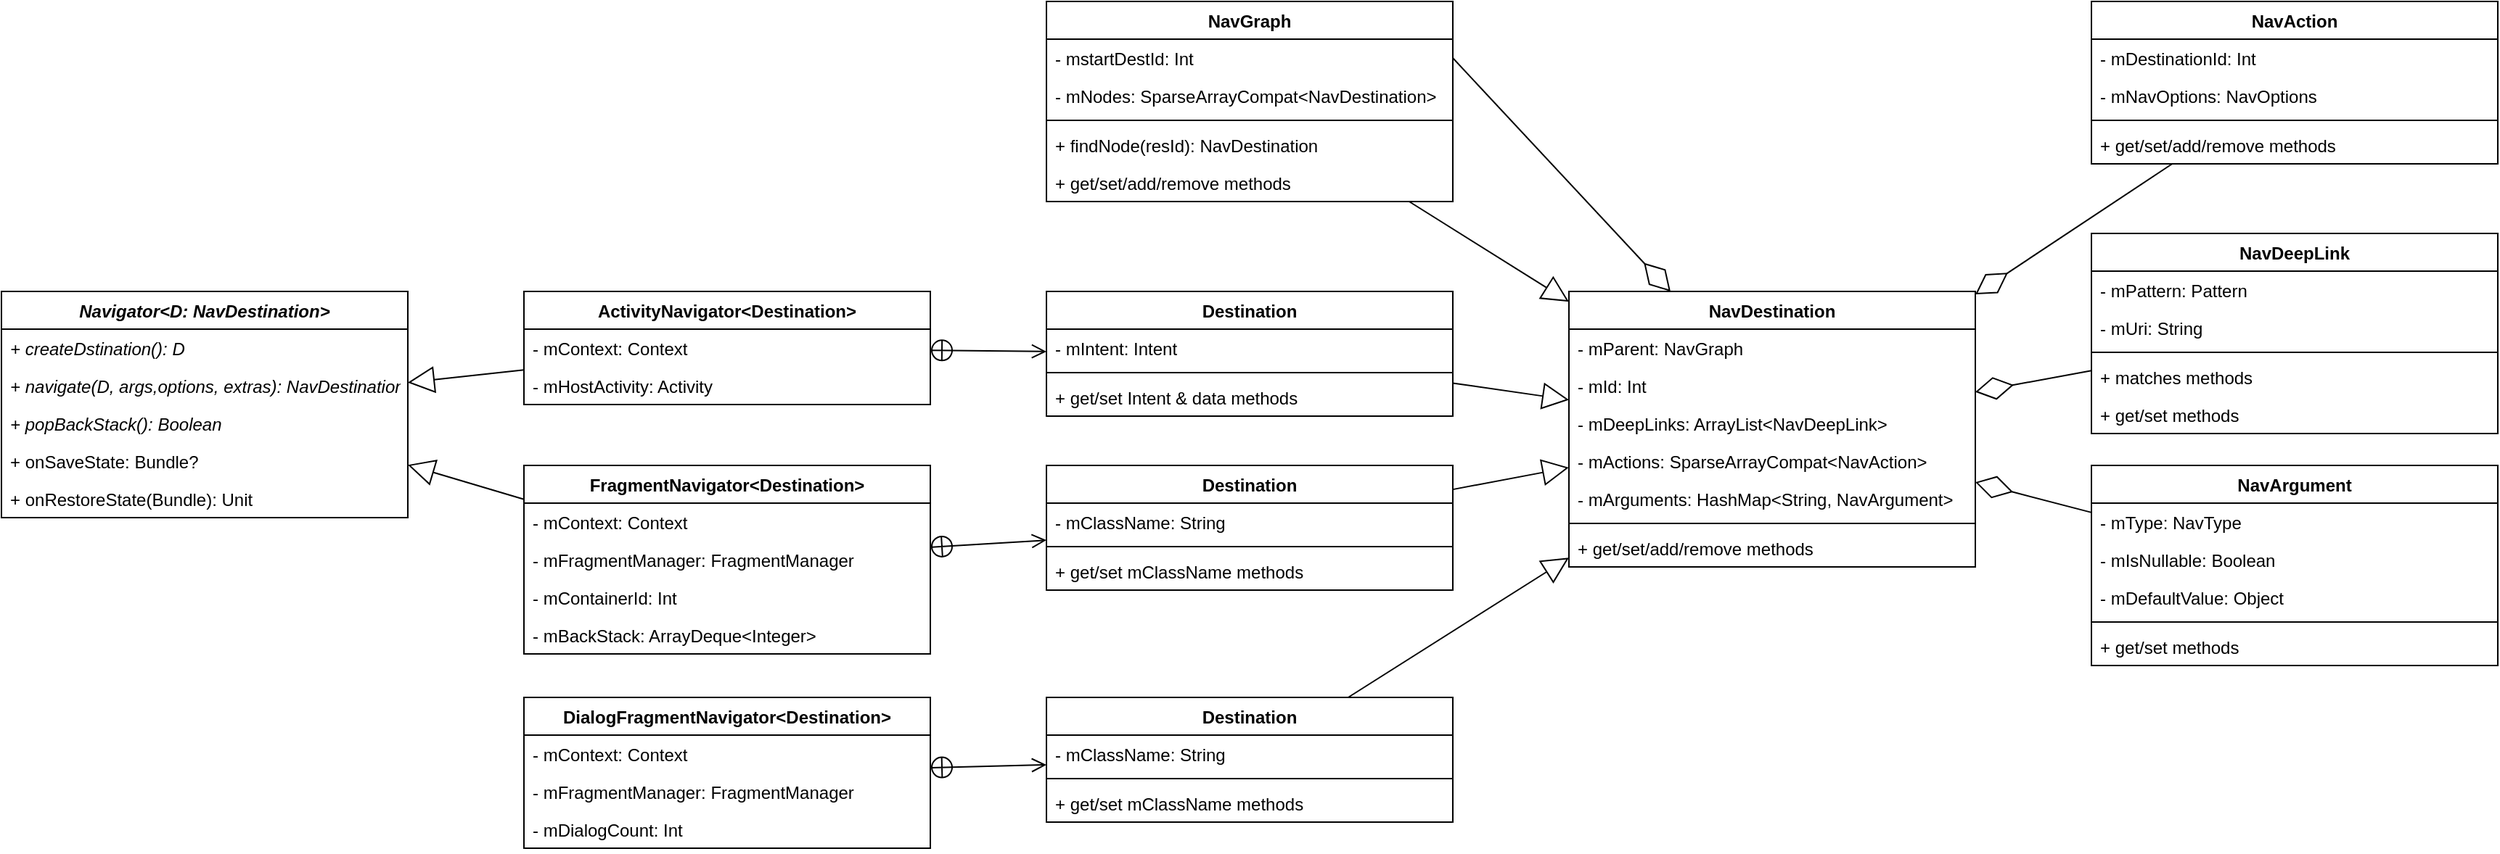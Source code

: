 <mxfile version="14.4.4" type="github">
  <diagram id="bh-Pxqdk4Ljvt1bB7uKd" name="Page-1">
    <mxGraphModel dx="2858" dy="1089" grid="1" gridSize="10" guides="1" tooltips="1" connect="1" arrows="1" fold="1" page="1" pageScale="1" pageWidth="827" pageHeight="1169" math="0" shadow="0">
      <root>
        <mxCell id="0" />
        <mxCell id="1" parent="0" />
        <mxCell id="RQDpVaPz5adSl1PNM09l-1" value="NavDestination" style="swimlane;fontStyle=1;align=center;verticalAlign=top;childLayout=stackLayout;horizontal=1;startSize=26;horizontalStack=0;resizeParent=1;resizeParentMax=0;resizeLast=0;collapsible=1;marginBottom=0;" vertex="1" parent="1">
          <mxGeometry x="800" y="400" width="280" height="190" as="geometry" />
        </mxCell>
        <mxCell id="RQDpVaPz5adSl1PNM09l-2" value="- mParent: NavGraph" style="text;strokeColor=none;fillColor=none;align=left;verticalAlign=top;spacingLeft=4;spacingRight=4;overflow=hidden;rotatable=0;points=[[0,0.5],[1,0.5]];portConstraint=eastwest;" vertex="1" parent="RQDpVaPz5adSl1PNM09l-1">
          <mxGeometry y="26" width="280" height="26" as="geometry" />
        </mxCell>
        <mxCell id="RQDpVaPz5adSl1PNM09l-5" value="- mId: Int" style="text;strokeColor=none;fillColor=none;align=left;verticalAlign=top;spacingLeft=4;spacingRight=4;overflow=hidden;rotatable=0;points=[[0,0.5],[1,0.5]];portConstraint=eastwest;" vertex="1" parent="RQDpVaPz5adSl1PNM09l-1">
          <mxGeometry y="52" width="280" height="26" as="geometry" />
        </mxCell>
        <mxCell id="RQDpVaPz5adSl1PNM09l-6" value="- mDeepLinks: ArrayList&lt;NavDeepLink&gt;" style="text;strokeColor=none;fillColor=none;align=left;verticalAlign=top;spacingLeft=4;spacingRight=4;overflow=hidden;rotatable=0;points=[[0,0.5],[1,0.5]];portConstraint=eastwest;" vertex="1" parent="RQDpVaPz5adSl1PNM09l-1">
          <mxGeometry y="78" width="280" height="26" as="geometry" />
        </mxCell>
        <mxCell id="RQDpVaPz5adSl1PNM09l-7" value="- mActions: SparseArrayCompat&lt;NavAction&gt;" style="text;strokeColor=none;fillColor=none;align=left;verticalAlign=top;spacingLeft=4;spacingRight=4;overflow=hidden;rotatable=0;points=[[0,0.5],[1,0.5]];portConstraint=eastwest;" vertex="1" parent="RQDpVaPz5adSl1PNM09l-1">
          <mxGeometry y="104" width="280" height="26" as="geometry" />
        </mxCell>
        <mxCell id="RQDpVaPz5adSl1PNM09l-8" value="- mArguments: HashMap&lt;String, NavArgument&gt;" style="text;strokeColor=none;fillColor=none;align=left;verticalAlign=top;spacingLeft=4;spacingRight=4;overflow=hidden;rotatable=0;points=[[0,0.5],[1,0.5]];portConstraint=eastwest;" vertex="1" parent="RQDpVaPz5adSl1PNM09l-1">
          <mxGeometry y="130" width="280" height="26" as="geometry" />
        </mxCell>
        <mxCell id="RQDpVaPz5adSl1PNM09l-3" value="" style="line;strokeWidth=1;fillColor=none;align=left;verticalAlign=middle;spacingTop=-1;spacingLeft=3;spacingRight=3;rotatable=0;labelPosition=right;points=[];portConstraint=eastwest;" vertex="1" parent="RQDpVaPz5adSl1PNM09l-1">
          <mxGeometry y="156" width="280" height="8" as="geometry" />
        </mxCell>
        <mxCell id="RQDpVaPz5adSl1PNM09l-4" value="+ get/set/add/remove methods" style="text;strokeColor=none;fillColor=none;align=left;verticalAlign=top;spacingLeft=4;spacingRight=4;overflow=hidden;rotatable=0;points=[[0,0.5],[1,0.5]];portConstraint=eastwest;" vertex="1" parent="RQDpVaPz5adSl1PNM09l-1">
          <mxGeometry y="164" width="280" height="26" as="geometry" />
        </mxCell>
        <mxCell id="RQDpVaPz5adSl1PNM09l-9" value="Navigator&lt;D: NavDestination&gt;" style="swimlane;fontStyle=3;align=center;verticalAlign=top;childLayout=stackLayout;horizontal=1;startSize=26;horizontalStack=0;resizeParent=1;resizeParentMax=0;resizeLast=0;collapsible=1;marginBottom=0;" vertex="1" parent="1">
          <mxGeometry x="-280" y="400" width="280" height="156" as="geometry" />
        </mxCell>
        <mxCell id="RQDpVaPz5adSl1PNM09l-10" value="+ createDstination(): D" style="text;strokeColor=none;fillColor=none;align=left;verticalAlign=top;spacingLeft=4;spacingRight=4;overflow=hidden;rotatable=0;points=[[0,0.5],[1,0.5]];portConstraint=eastwest;fontStyle=2" vertex="1" parent="RQDpVaPz5adSl1PNM09l-9">
          <mxGeometry y="26" width="280" height="26" as="geometry" />
        </mxCell>
        <mxCell id="RQDpVaPz5adSl1PNM09l-11" value="+ navigate(D, args,options, extras): NavDestination?" style="text;strokeColor=none;fillColor=none;align=left;verticalAlign=top;spacingLeft=4;spacingRight=4;overflow=hidden;rotatable=0;points=[[0,0.5],[1,0.5]];portConstraint=eastwest;fontStyle=2" vertex="1" parent="RQDpVaPz5adSl1PNM09l-9">
          <mxGeometry y="52" width="280" height="26" as="geometry" />
        </mxCell>
        <mxCell id="RQDpVaPz5adSl1PNM09l-12" value="+ popBackStack(): Boolean" style="text;strokeColor=none;fillColor=none;align=left;verticalAlign=top;spacingLeft=4;spacingRight=4;overflow=hidden;rotatable=0;points=[[0,0.5],[1,0.5]];portConstraint=eastwest;fontStyle=2" vertex="1" parent="RQDpVaPz5adSl1PNM09l-9">
          <mxGeometry y="78" width="280" height="26" as="geometry" />
        </mxCell>
        <mxCell id="RQDpVaPz5adSl1PNM09l-13" value="+ onSaveState: Bundle?" style="text;strokeColor=none;fillColor=none;align=left;verticalAlign=top;spacingLeft=4;spacingRight=4;overflow=hidden;rotatable=0;points=[[0,0.5],[1,0.5]];portConstraint=eastwest;" vertex="1" parent="RQDpVaPz5adSl1PNM09l-9">
          <mxGeometry y="104" width="280" height="26" as="geometry" />
        </mxCell>
        <mxCell id="RQDpVaPz5adSl1PNM09l-14" value="+ onRestoreState(Bundle): Unit" style="text;strokeColor=none;fillColor=none;align=left;verticalAlign=top;spacingLeft=4;spacingRight=4;overflow=hidden;rotatable=0;points=[[0,0.5],[1,0.5]];portConstraint=eastwest;" vertex="1" parent="RQDpVaPz5adSl1PNM09l-9">
          <mxGeometry y="130" width="280" height="26" as="geometry" />
        </mxCell>
        <mxCell id="RQDpVaPz5adSl1PNM09l-23" value="NavGraph" style="swimlane;fontStyle=1;align=center;verticalAlign=top;childLayout=stackLayout;horizontal=1;startSize=26;horizontalStack=0;resizeParent=1;resizeParentMax=0;resizeLast=0;collapsible=1;marginBottom=0;" vertex="1" parent="1">
          <mxGeometry x="440" y="200" width="280" height="138" as="geometry" />
        </mxCell>
        <mxCell id="RQDpVaPz5adSl1PNM09l-24" value="- mstartDestId: Int" style="text;strokeColor=none;fillColor=none;align=left;verticalAlign=top;spacingLeft=4;spacingRight=4;overflow=hidden;rotatable=0;points=[[0,0.5],[1,0.5]];portConstraint=eastwest;" vertex="1" parent="RQDpVaPz5adSl1PNM09l-23">
          <mxGeometry y="26" width="280" height="26" as="geometry" />
        </mxCell>
        <mxCell id="RQDpVaPz5adSl1PNM09l-25" value="- mNodes: SparseArrayCompat&lt;NavDestination&gt;" style="text;strokeColor=none;fillColor=none;align=left;verticalAlign=top;spacingLeft=4;spacingRight=4;overflow=hidden;rotatable=0;points=[[0,0.5],[1,0.5]];portConstraint=eastwest;" vertex="1" parent="RQDpVaPz5adSl1PNM09l-23">
          <mxGeometry y="52" width="280" height="26" as="geometry" />
        </mxCell>
        <mxCell id="RQDpVaPz5adSl1PNM09l-29" value="" style="line;strokeWidth=1;fillColor=none;align=left;verticalAlign=middle;spacingTop=-1;spacingLeft=3;spacingRight=3;rotatable=0;labelPosition=right;points=[];portConstraint=eastwest;" vertex="1" parent="RQDpVaPz5adSl1PNM09l-23">
          <mxGeometry y="78" width="280" height="8" as="geometry" />
        </mxCell>
        <mxCell id="RQDpVaPz5adSl1PNM09l-31" value="+ findNode(resId): NavDestination" style="text;strokeColor=none;fillColor=none;align=left;verticalAlign=top;spacingLeft=4;spacingRight=4;overflow=hidden;rotatable=0;points=[[0,0.5],[1,0.5]];portConstraint=eastwest;" vertex="1" parent="RQDpVaPz5adSl1PNM09l-23">
          <mxGeometry y="86" width="280" height="26" as="geometry" />
        </mxCell>
        <mxCell id="RQDpVaPz5adSl1PNM09l-30" value="+ get/set/add/remove methods" style="text;strokeColor=none;fillColor=none;align=left;verticalAlign=top;spacingLeft=4;spacingRight=4;overflow=hidden;rotatable=0;points=[[0,0.5],[1,0.5]];portConstraint=eastwest;" vertex="1" parent="RQDpVaPz5adSl1PNM09l-23">
          <mxGeometry y="112" width="280" height="26" as="geometry" />
        </mxCell>
        <mxCell id="RQDpVaPz5adSl1PNM09l-34" value="ActivityNavigator&lt;Destination&gt;" style="swimlane;fontStyle=1;align=center;verticalAlign=top;childLayout=stackLayout;horizontal=1;startSize=26;horizontalStack=0;resizeParent=1;resizeParentMax=0;resizeLast=0;collapsible=1;marginBottom=0;" vertex="1" parent="1">
          <mxGeometry x="80" y="400" width="280" height="78" as="geometry" />
        </mxCell>
        <mxCell id="RQDpVaPz5adSl1PNM09l-35" value="- mContext: Context" style="text;strokeColor=none;fillColor=none;align=left;verticalAlign=top;spacingLeft=4;spacingRight=4;overflow=hidden;rotatable=0;points=[[0,0.5],[1,0.5]];portConstraint=eastwest;fontStyle=0" vertex="1" parent="RQDpVaPz5adSl1PNM09l-34">
          <mxGeometry y="26" width="280" height="26" as="geometry" />
        </mxCell>
        <mxCell id="RQDpVaPz5adSl1PNM09l-36" value="- mHostActivity: Activity" style="text;strokeColor=none;fillColor=none;align=left;verticalAlign=top;spacingLeft=4;spacingRight=4;overflow=hidden;rotatable=0;points=[[0,0.5],[1,0.5]];portConstraint=eastwest;fontStyle=0" vertex="1" parent="RQDpVaPz5adSl1PNM09l-34">
          <mxGeometry y="52" width="280" height="26" as="geometry" />
        </mxCell>
        <mxCell id="RQDpVaPz5adSl1PNM09l-40" value="Destination" style="swimlane;fontStyle=1;align=center;verticalAlign=top;childLayout=stackLayout;horizontal=1;startSize=26;horizontalStack=0;resizeParent=1;resizeParentMax=0;resizeLast=0;collapsible=1;marginBottom=0;" vertex="1" parent="1">
          <mxGeometry x="440" y="400" width="280" height="86" as="geometry" />
        </mxCell>
        <mxCell id="RQDpVaPz5adSl1PNM09l-41" value="- mIntent: Intent" style="text;strokeColor=none;fillColor=none;align=left;verticalAlign=top;spacingLeft=4;spacingRight=4;overflow=hidden;rotatable=0;points=[[0,0.5],[1,0.5]];portConstraint=eastwest;fontStyle=0" vertex="1" parent="RQDpVaPz5adSl1PNM09l-40">
          <mxGeometry y="26" width="280" height="26" as="geometry" />
        </mxCell>
        <mxCell id="RQDpVaPz5adSl1PNM09l-45" value="" style="line;strokeWidth=1;fillColor=none;align=left;verticalAlign=middle;spacingTop=-1;spacingLeft=3;spacingRight=3;rotatable=0;labelPosition=right;points=[];portConstraint=eastwest;" vertex="1" parent="RQDpVaPz5adSl1PNM09l-40">
          <mxGeometry y="52" width="280" height="8" as="geometry" />
        </mxCell>
        <mxCell id="RQDpVaPz5adSl1PNM09l-46" value="+ get/set Intent &amp; data methods" style="text;strokeColor=none;fillColor=none;align=left;verticalAlign=top;spacingLeft=4;spacingRight=4;overflow=hidden;rotatable=0;points=[[0,0.5],[1,0.5]];portConstraint=eastwest;" vertex="1" parent="RQDpVaPz5adSl1PNM09l-40">
          <mxGeometry y="60" width="280" height="26" as="geometry" />
        </mxCell>
        <mxCell id="RQDpVaPz5adSl1PNM09l-43" value="" style="endArrow=open;startArrow=circlePlus;endFill=0;startFill=0;endSize=8;html=1;" edge="1" parent="1" source="RQDpVaPz5adSl1PNM09l-34" target="RQDpVaPz5adSl1PNM09l-40">
          <mxGeometry width="160" relative="1" as="geometry">
            <mxPoint x="170" y="660" as="sourcePoint" />
            <mxPoint x="330" y="660" as="targetPoint" />
          </mxGeometry>
        </mxCell>
        <mxCell id="RQDpVaPz5adSl1PNM09l-44" value="" style="endArrow=block;endSize=16;endFill=0;html=1;" edge="1" parent="1" source="RQDpVaPz5adSl1PNM09l-40" target="RQDpVaPz5adSl1PNM09l-1">
          <mxGeometry width="160" relative="1" as="geometry">
            <mxPoint x="460" y="590" as="sourcePoint" />
            <mxPoint x="620" y="590" as="targetPoint" />
          </mxGeometry>
        </mxCell>
        <mxCell id="RQDpVaPz5adSl1PNM09l-48" value="" style="endArrow=block;endSize=16;endFill=0;html=1;" edge="1" parent="1" source="RQDpVaPz5adSl1PNM09l-34" target="RQDpVaPz5adSl1PNM09l-9">
          <mxGeometry width="160" relative="1" as="geometry">
            <mxPoint x="-80" y="660" as="sourcePoint" />
            <mxPoint x="80" y="660" as="targetPoint" />
          </mxGeometry>
        </mxCell>
        <mxCell id="RQDpVaPz5adSl1PNM09l-49" value="" style="endArrow=block;endSize=16;endFill=0;html=1;" edge="1" parent="1" source="RQDpVaPz5adSl1PNM09l-23" target="RQDpVaPz5adSl1PNM09l-1">
          <mxGeometry width="160" relative="1" as="geometry">
            <mxPoint x="460" y="590" as="sourcePoint" />
            <mxPoint x="620" y="590" as="targetPoint" />
          </mxGeometry>
        </mxCell>
        <mxCell id="RQDpVaPz5adSl1PNM09l-51" value="FragmentNavigator&lt;Destination&gt;" style="swimlane;fontStyle=1;align=center;verticalAlign=top;childLayout=stackLayout;horizontal=1;startSize=26;horizontalStack=0;resizeParent=1;resizeParentMax=0;resizeLast=0;collapsible=1;marginBottom=0;" vertex="1" parent="1">
          <mxGeometry x="80" y="520" width="280" height="130" as="geometry" />
        </mxCell>
        <mxCell id="RQDpVaPz5adSl1PNM09l-52" value="- mContext: Context" style="text;strokeColor=none;fillColor=none;align=left;verticalAlign=top;spacingLeft=4;spacingRight=4;overflow=hidden;rotatable=0;points=[[0,0.5],[1,0.5]];portConstraint=eastwest;fontStyle=0" vertex="1" parent="RQDpVaPz5adSl1PNM09l-51">
          <mxGeometry y="26" width="280" height="26" as="geometry" />
        </mxCell>
        <mxCell id="RQDpVaPz5adSl1PNM09l-53" value="- mFragmentManager: FragmentManager" style="text;strokeColor=none;fillColor=none;align=left;verticalAlign=top;spacingLeft=4;spacingRight=4;overflow=hidden;rotatable=0;points=[[0,0.5],[1,0.5]];portConstraint=eastwest;fontStyle=0" vertex="1" parent="RQDpVaPz5adSl1PNM09l-51">
          <mxGeometry y="52" width="280" height="26" as="geometry" />
        </mxCell>
        <mxCell id="RQDpVaPz5adSl1PNM09l-54" value="- mContainerId: Int" style="text;strokeColor=none;fillColor=none;align=left;verticalAlign=top;spacingLeft=4;spacingRight=4;overflow=hidden;rotatable=0;points=[[0,0.5],[1,0.5]];portConstraint=eastwest;fontStyle=0" vertex="1" parent="RQDpVaPz5adSl1PNM09l-51">
          <mxGeometry y="78" width="280" height="26" as="geometry" />
        </mxCell>
        <mxCell id="RQDpVaPz5adSl1PNM09l-55" value="- mBackStack: ArrayDeque&lt;Integer&gt;" style="text;strokeColor=none;fillColor=none;align=left;verticalAlign=top;spacingLeft=4;spacingRight=4;overflow=hidden;rotatable=0;points=[[0,0.5],[1,0.5]];portConstraint=eastwest;fontStyle=0" vertex="1" parent="RQDpVaPz5adSl1PNM09l-51">
          <mxGeometry y="104" width="280" height="26" as="geometry" />
        </mxCell>
        <mxCell id="RQDpVaPz5adSl1PNM09l-56" value="" style="endArrow=block;endSize=16;endFill=0;html=1;" edge="1" parent="1" source="RQDpVaPz5adSl1PNM09l-51" target="RQDpVaPz5adSl1PNM09l-9">
          <mxGeometry width="160" relative="1" as="geometry">
            <mxPoint x="-80" y="660" as="sourcePoint" />
            <mxPoint x="80" y="660" as="targetPoint" />
          </mxGeometry>
        </mxCell>
        <mxCell id="RQDpVaPz5adSl1PNM09l-58" value="Destination" style="swimlane;fontStyle=1;align=center;verticalAlign=top;childLayout=stackLayout;horizontal=1;startSize=26;horizontalStack=0;resizeParent=1;resizeParentMax=0;resizeLast=0;collapsible=1;marginBottom=0;" vertex="1" parent="1">
          <mxGeometry x="440" y="520" width="280" height="86" as="geometry" />
        </mxCell>
        <mxCell id="RQDpVaPz5adSl1PNM09l-59" value="- mClassName: String" style="text;strokeColor=none;fillColor=none;align=left;verticalAlign=top;spacingLeft=4;spacingRight=4;overflow=hidden;rotatable=0;points=[[0,0.5],[1,0.5]];portConstraint=eastwest;fontStyle=0" vertex="1" parent="RQDpVaPz5adSl1PNM09l-58">
          <mxGeometry y="26" width="280" height="26" as="geometry" />
        </mxCell>
        <mxCell id="RQDpVaPz5adSl1PNM09l-60" value="" style="line;strokeWidth=1;fillColor=none;align=left;verticalAlign=middle;spacingTop=-1;spacingLeft=3;spacingRight=3;rotatable=0;labelPosition=right;points=[];portConstraint=eastwest;" vertex="1" parent="RQDpVaPz5adSl1PNM09l-58">
          <mxGeometry y="52" width="280" height="8" as="geometry" />
        </mxCell>
        <mxCell id="RQDpVaPz5adSl1PNM09l-61" value="+ get/set mClassName methods" style="text;strokeColor=none;fillColor=none;align=left;verticalAlign=top;spacingLeft=4;spacingRight=4;overflow=hidden;rotatable=0;points=[[0,0.5],[1,0.5]];portConstraint=eastwest;" vertex="1" parent="RQDpVaPz5adSl1PNM09l-58">
          <mxGeometry y="60" width="280" height="26" as="geometry" />
        </mxCell>
        <mxCell id="RQDpVaPz5adSl1PNM09l-62" value="" style="endArrow=open;startArrow=circlePlus;endFill=0;startFill=0;endSize=8;html=1;" edge="1" parent="1" source="RQDpVaPz5adSl1PNM09l-51" target="RQDpVaPz5adSl1PNM09l-58">
          <mxGeometry width="160" relative="1" as="geometry">
            <mxPoint x="170" y="660" as="sourcePoint" />
            <mxPoint x="330" y="660" as="targetPoint" />
          </mxGeometry>
        </mxCell>
        <mxCell id="RQDpVaPz5adSl1PNM09l-63" value="" style="endArrow=block;endSize=16;endFill=0;html=1;" edge="1" parent="1" source="RQDpVaPz5adSl1PNM09l-58" target="RQDpVaPz5adSl1PNM09l-1">
          <mxGeometry width="160" relative="1" as="geometry">
            <mxPoint x="460" y="590" as="sourcePoint" />
            <mxPoint x="620" y="590" as="targetPoint" />
          </mxGeometry>
        </mxCell>
        <mxCell id="RQDpVaPz5adSl1PNM09l-64" value="DialogFragmentNavigator&lt;Destination&gt;" style="swimlane;fontStyle=1;align=center;verticalAlign=top;childLayout=stackLayout;horizontal=1;startSize=26;horizontalStack=0;resizeParent=1;resizeParentMax=0;resizeLast=0;collapsible=1;marginBottom=0;" vertex="1" parent="1">
          <mxGeometry x="80" y="680" width="280" height="104" as="geometry" />
        </mxCell>
        <mxCell id="RQDpVaPz5adSl1PNM09l-65" value="- mContext: Context" style="text;strokeColor=none;fillColor=none;align=left;verticalAlign=top;spacingLeft=4;spacingRight=4;overflow=hidden;rotatable=0;points=[[0,0.5],[1,0.5]];portConstraint=eastwest;fontStyle=0" vertex="1" parent="RQDpVaPz5adSl1PNM09l-64">
          <mxGeometry y="26" width="280" height="26" as="geometry" />
        </mxCell>
        <mxCell id="RQDpVaPz5adSl1PNM09l-66" value="- mFragmentManager: FragmentManager" style="text;strokeColor=none;fillColor=none;align=left;verticalAlign=top;spacingLeft=4;spacingRight=4;overflow=hidden;rotatable=0;points=[[0,0.5],[1,0.5]];portConstraint=eastwest;fontStyle=0" vertex="1" parent="RQDpVaPz5adSl1PNM09l-64">
          <mxGeometry y="52" width="280" height="26" as="geometry" />
        </mxCell>
        <mxCell id="RQDpVaPz5adSl1PNM09l-67" value="- mDialogCount: Int" style="text;strokeColor=none;fillColor=none;align=left;verticalAlign=top;spacingLeft=4;spacingRight=4;overflow=hidden;rotatable=0;points=[[0,0.5],[1,0.5]];portConstraint=eastwest;fontStyle=0" vertex="1" parent="RQDpVaPz5adSl1PNM09l-64">
          <mxGeometry y="78" width="280" height="26" as="geometry" />
        </mxCell>
        <mxCell id="RQDpVaPz5adSl1PNM09l-70" value="Destination" style="swimlane;fontStyle=1;align=center;verticalAlign=top;childLayout=stackLayout;horizontal=1;startSize=26;horizontalStack=0;resizeParent=1;resizeParentMax=0;resizeLast=0;collapsible=1;marginBottom=0;" vertex="1" parent="1">
          <mxGeometry x="440" y="680" width="280" height="86" as="geometry" />
        </mxCell>
        <mxCell id="RQDpVaPz5adSl1PNM09l-71" value="- mClassName: String" style="text;strokeColor=none;fillColor=none;align=left;verticalAlign=top;spacingLeft=4;spacingRight=4;overflow=hidden;rotatable=0;points=[[0,0.5],[1,0.5]];portConstraint=eastwest;fontStyle=0" vertex="1" parent="RQDpVaPz5adSl1PNM09l-70">
          <mxGeometry y="26" width="280" height="26" as="geometry" />
        </mxCell>
        <mxCell id="RQDpVaPz5adSl1PNM09l-72" value="" style="line;strokeWidth=1;fillColor=none;align=left;verticalAlign=middle;spacingTop=-1;spacingLeft=3;spacingRight=3;rotatable=0;labelPosition=right;points=[];portConstraint=eastwest;" vertex="1" parent="RQDpVaPz5adSl1PNM09l-70">
          <mxGeometry y="52" width="280" height="8" as="geometry" />
        </mxCell>
        <mxCell id="RQDpVaPz5adSl1PNM09l-73" value="+ get/set mClassName methods" style="text;strokeColor=none;fillColor=none;align=left;verticalAlign=top;spacingLeft=4;spacingRight=4;overflow=hidden;rotatable=0;points=[[0,0.5],[1,0.5]];portConstraint=eastwest;" vertex="1" parent="RQDpVaPz5adSl1PNM09l-70">
          <mxGeometry y="60" width="280" height="26" as="geometry" />
        </mxCell>
        <mxCell id="RQDpVaPz5adSl1PNM09l-74" value="" style="endArrow=open;startArrow=circlePlus;endFill=0;startFill=0;endSize=8;html=1;" edge="1" parent="1" source="RQDpVaPz5adSl1PNM09l-64" target="RQDpVaPz5adSl1PNM09l-70">
          <mxGeometry width="160" relative="1" as="geometry">
            <mxPoint x="170" y="660" as="sourcePoint" />
            <mxPoint x="330" y="660" as="targetPoint" />
          </mxGeometry>
        </mxCell>
        <mxCell id="RQDpVaPz5adSl1PNM09l-75" value="" style="endArrow=block;endSize=16;endFill=0;html=1;" edge="1" parent="1" source="RQDpVaPz5adSl1PNM09l-70" target="RQDpVaPz5adSl1PNM09l-1">
          <mxGeometry width="160" relative="1" as="geometry">
            <mxPoint x="460" y="590" as="sourcePoint" />
            <mxPoint x="620" y="590" as="targetPoint" />
          </mxGeometry>
        </mxCell>
        <mxCell id="RQDpVaPz5adSl1PNM09l-76" value="" style="endArrow=diamondThin;endFill=0;endSize=24;html=1;entryX=0.25;entryY=0;entryDx=0;entryDy=0;exitX=1;exitY=0.5;exitDx=0;exitDy=0;" edge="1" parent="1" source="RQDpVaPz5adSl1PNM09l-24" target="RQDpVaPz5adSl1PNM09l-1">
          <mxGeometry width="160" relative="1" as="geometry">
            <mxPoint x="950" y="820" as="sourcePoint" />
            <mxPoint x="1110" y="820" as="targetPoint" />
          </mxGeometry>
        </mxCell>
        <mxCell id="RQDpVaPz5adSl1PNM09l-77" value="NavAction" style="swimlane;fontStyle=1;align=center;verticalAlign=top;childLayout=stackLayout;horizontal=1;startSize=26;horizontalStack=0;resizeParent=1;resizeParentMax=0;resizeLast=0;collapsible=1;marginBottom=0;" vertex="1" parent="1">
          <mxGeometry x="1160" y="200" width="280" height="112" as="geometry" />
        </mxCell>
        <mxCell id="RQDpVaPz5adSl1PNM09l-78" value="- mDestinationId: Int" style="text;strokeColor=none;fillColor=none;align=left;verticalAlign=top;spacingLeft=4;spacingRight=4;overflow=hidden;rotatable=0;points=[[0,0.5],[1,0.5]];portConstraint=eastwest;" vertex="1" parent="RQDpVaPz5adSl1PNM09l-77">
          <mxGeometry y="26" width="280" height="26" as="geometry" />
        </mxCell>
        <mxCell id="RQDpVaPz5adSl1PNM09l-79" value="- mNavOptions: NavOptions" style="text;strokeColor=none;fillColor=none;align=left;verticalAlign=top;spacingLeft=4;spacingRight=4;overflow=hidden;rotatable=0;points=[[0,0.5],[1,0.5]];portConstraint=eastwest;" vertex="1" parent="RQDpVaPz5adSl1PNM09l-77">
          <mxGeometry y="52" width="280" height="26" as="geometry" />
        </mxCell>
        <mxCell id="RQDpVaPz5adSl1PNM09l-83" value="" style="line;strokeWidth=1;fillColor=none;align=left;verticalAlign=middle;spacingTop=-1;spacingLeft=3;spacingRight=3;rotatable=0;labelPosition=right;points=[];portConstraint=eastwest;" vertex="1" parent="RQDpVaPz5adSl1PNM09l-77">
          <mxGeometry y="78" width="280" height="8" as="geometry" />
        </mxCell>
        <mxCell id="RQDpVaPz5adSl1PNM09l-84" value="+ get/set/add/remove methods" style="text;strokeColor=none;fillColor=none;align=left;verticalAlign=top;spacingLeft=4;spacingRight=4;overflow=hidden;rotatable=0;points=[[0,0.5],[1,0.5]];portConstraint=eastwest;" vertex="1" parent="RQDpVaPz5adSl1PNM09l-77">
          <mxGeometry y="86" width="280" height="26" as="geometry" />
        </mxCell>
        <mxCell id="RQDpVaPz5adSl1PNM09l-85" value="NavDeepLink" style="swimlane;fontStyle=1;align=center;verticalAlign=top;childLayout=stackLayout;horizontal=1;startSize=26;horizontalStack=0;resizeParent=1;resizeParentMax=0;resizeLast=0;collapsible=1;marginBottom=0;" vertex="1" parent="1">
          <mxGeometry x="1160" y="360" width="280" height="138" as="geometry" />
        </mxCell>
        <mxCell id="RQDpVaPz5adSl1PNM09l-86" value="- mPattern: Pattern" style="text;strokeColor=none;fillColor=none;align=left;verticalAlign=top;spacingLeft=4;spacingRight=4;overflow=hidden;rotatable=0;points=[[0,0.5],[1,0.5]];portConstraint=eastwest;" vertex="1" parent="RQDpVaPz5adSl1PNM09l-85">
          <mxGeometry y="26" width="280" height="26" as="geometry" />
        </mxCell>
        <mxCell id="RQDpVaPz5adSl1PNM09l-88" value="- mUri: String" style="text;strokeColor=none;fillColor=none;align=left;verticalAlign=top;spacingLeft=4;spacingRight=4;overflow=hidden;rotatable=0;points=[[0,0.5],[1,0.5]];portConstraint=eastwest;" vertex="1" parent="RQDpVaPz5adSl1PNM09l-85">
          <mxGeometry y="52" width="280" height="26" as="geometry" />
        </mxCell>
        <mxCell id="RQDpVaPz5adSl1PNM09l-89" value="" style="line;strokeWidth=1;fillColor=none;align=left;verticalAlign=middle;spacingTop=-1;spacingLeft=3;spacingRight=3;rotatable=0;labelPosition=right;points=[];portConstraint=eastwest;" vertex="1" parent="RQDpVaPz5adSl1PNM09l-85">
          <mxGeometry y="78" width="280" height="8" as="geometry" />
        </mxCell>
        <mxCell id="RQDpVaPz5adSl1PNM09l-92" value="+ matches methods" style="text;strokeColor=none;fillColor=none;align=left;verticalAlign=top;spacingLeft=4;spacingRight=4;overflow=hidden;rotatable=0;points=[[0,0.5],[1,0.5]];portConstraint=eastwest;" vertex="1" parent="RQDpVaPz5adSl1PNM09l-85">
          <mxGeometry y="86" width="280" height="26" as="geometry" />
        </mxCell>
        <mxCell id="RQDpVaPz5adSl1PNM09l-90" value="+ get/set methods" style="text;strokeColor=none;fillColor=none;align=left;verticalAlign=top;spacingLeft=4;spacingRight=4;overflow=hidden;rotatable=0;points=[[0,0.5],[1,0.5]];portConstraint=eastwest;" vertex="1" parent="RQDpVaPz5adSl1PNM09l-85">
          <mxGeometry y="112" width="280" height="26" as="geometry" />
        </mxCell>
        <mxCell id="RQDpVaPz5adSl1PNM09l-93" value="" style="endArrow=diamondThin;endFill=0;endSize=24;html=1;" edge="1" parent="1" source="RQDpVaPz5adSl1PNM09l-77" target="RQDpVaPz5adSl1PNM09l-1">
          <mxGeometry width="160" relative="1" as="geometry">
            <mxPoint x="950" y="820" as="sourcePoint" />
            <mxPoint x="1110" y="820" as="targetPoint" />
          </mxGeometry>
        </mxCell>
        <mxCell id="RQDpVaPz5adSl1PNM09l-94" value="" style="endArrow=diamondThin;endFill=0;endSize=24;html=1;" edge="1" parent="1" source="RQDpVaPz5adSl1PNM09l-85" target="RQDpVaPz5adSl1PNM09l-1">
          <mxGeometry width="160" relative="1" as="geometry">
            <mxPoint x="950" y="820" as="sourcePoint" />
            <mxPoint x="1110" y="820" as="targetPoint" />
          </mxGeometry>
        </mxCell>
        <mxCell id="RQDpVaPz5adSl1PNM09l-95" value="NavArgument" style="swimlane;fontStyle=1;align=center;verticalAlign=top;childLayout=stackLayout;horizontal=1;startSize=26;horizontalStack=0;resizeParent=1;resizeParentMax=0;resizeLast=0;collapsible=1;marginBottom=0;" vertex="1" parent="1">
          <mxGeometry x="1160" y="520" width="280" height="138" as="geometry" />
        </mxCell>
        <mxCell id="RQDpVaPz5adSl1PNM09l-96" value="- mType: NavType" style="text;strokeColor=none;fillColor=none;align=left;verticalAlign=top;spacingLeft=4;spacingRight=4;overflow=hidden;rotatable=0;points=[[0,0.5],[1,0.5]];portConstraint=eastwest;" vertex="1" parent="RQDpVaPz5adSl1PNM09l-95">
          <mxGeometry y="26" width="280" height="26" as="geometry" />
        </mxCell>
        <mxCell id="RQDpVaPz5adSl1PNM09l-97" value="- mIsNullable: Boolean" style="text;strokeColor=none;fillColor=none;align=left;verticalAlign=top;spacingLeft=4;spacingRight=4;overflow=hidden;rotatable=0;points=[[0,0.5],[1,0.5]];portConstraint=eastwest;" vertex="1" parent="RQDpVaPz5adSl1PNM09l-95">
          <mxGeometry y="52" width="280" height="26" as="geometry" />
        </mxCell>
        <mxCell id="RQDpVaPz5adSl1PNM09l-101" value="- mDefaultValue: Object" style="text;strokeColor=none;fillColor=none;align=left;verticalAlign=top;spacingLeft=4;spacingRight=4;overflow=hidden;rotatable=0;points=[[0,0.5],[1,0.5]];portConstraint=eastwest;" vertex="1" parent="RQDpVaPz5adSl1PNM09l-95">
          <mxGeometry y="78" width="280" height="26" as="geometry" />
        </mxCell>
        <mxCell id="RQDpVaPz5adSl1PNM09l-98" value="" style="line;strokeWidth=1;fillColor=none;align=left;verticalAlign=middle;spacingTop=-1;spacingLeft=3;spacingRight=3;rotatable=0;labelPosition=right;points=[];portConstraint=eastwest;" vertex="1" parent="RQDpVaPz5adSl1PNM09l-95">
          <mxGeometry y="104" width="280" height="8" as="geometry" />
        </mxCell>
        <mxCell id="RQDpVaPz5adSl1PNM09l-100" value="+ get/set methods" style="text;strokeColor=none;fillColor=none;align=left;verticalAlign=top;spacingLeft=4;spacingRight=4;overflow=hidden;rotatable=0;points=[[0,0.5],[1,0.5]];portConstraint=eastwest;" vertex="1" parent="RQDpVaPz5adSl1PNM09l-95">
          <mxGeometry y="112" width="280" height="26" as="geometry" />
        </mxCell>
        <mxCell id="RQDpVaPz5adSl1PNM09l-102" value="" style="endArrow=diamondThin;endFill=0;endSize=24;html=1;" edge="1" parent="1" source="RQDpVaPz5adSl1PNM09l-95" target="RQDpVaPz5adSl1PNM09l-1">
          <mxGeometry width="160" relative="1" as="geometry">
            <mxPoint x="950" y="820" as="sourcePoint" />
            <mxPoint x="1110" y="820" as="targetPoint" />
          </mxGeometry>
        </mxCell>
      </root>
    </mxGraphModel>
  </diagram>
</mxfile>
